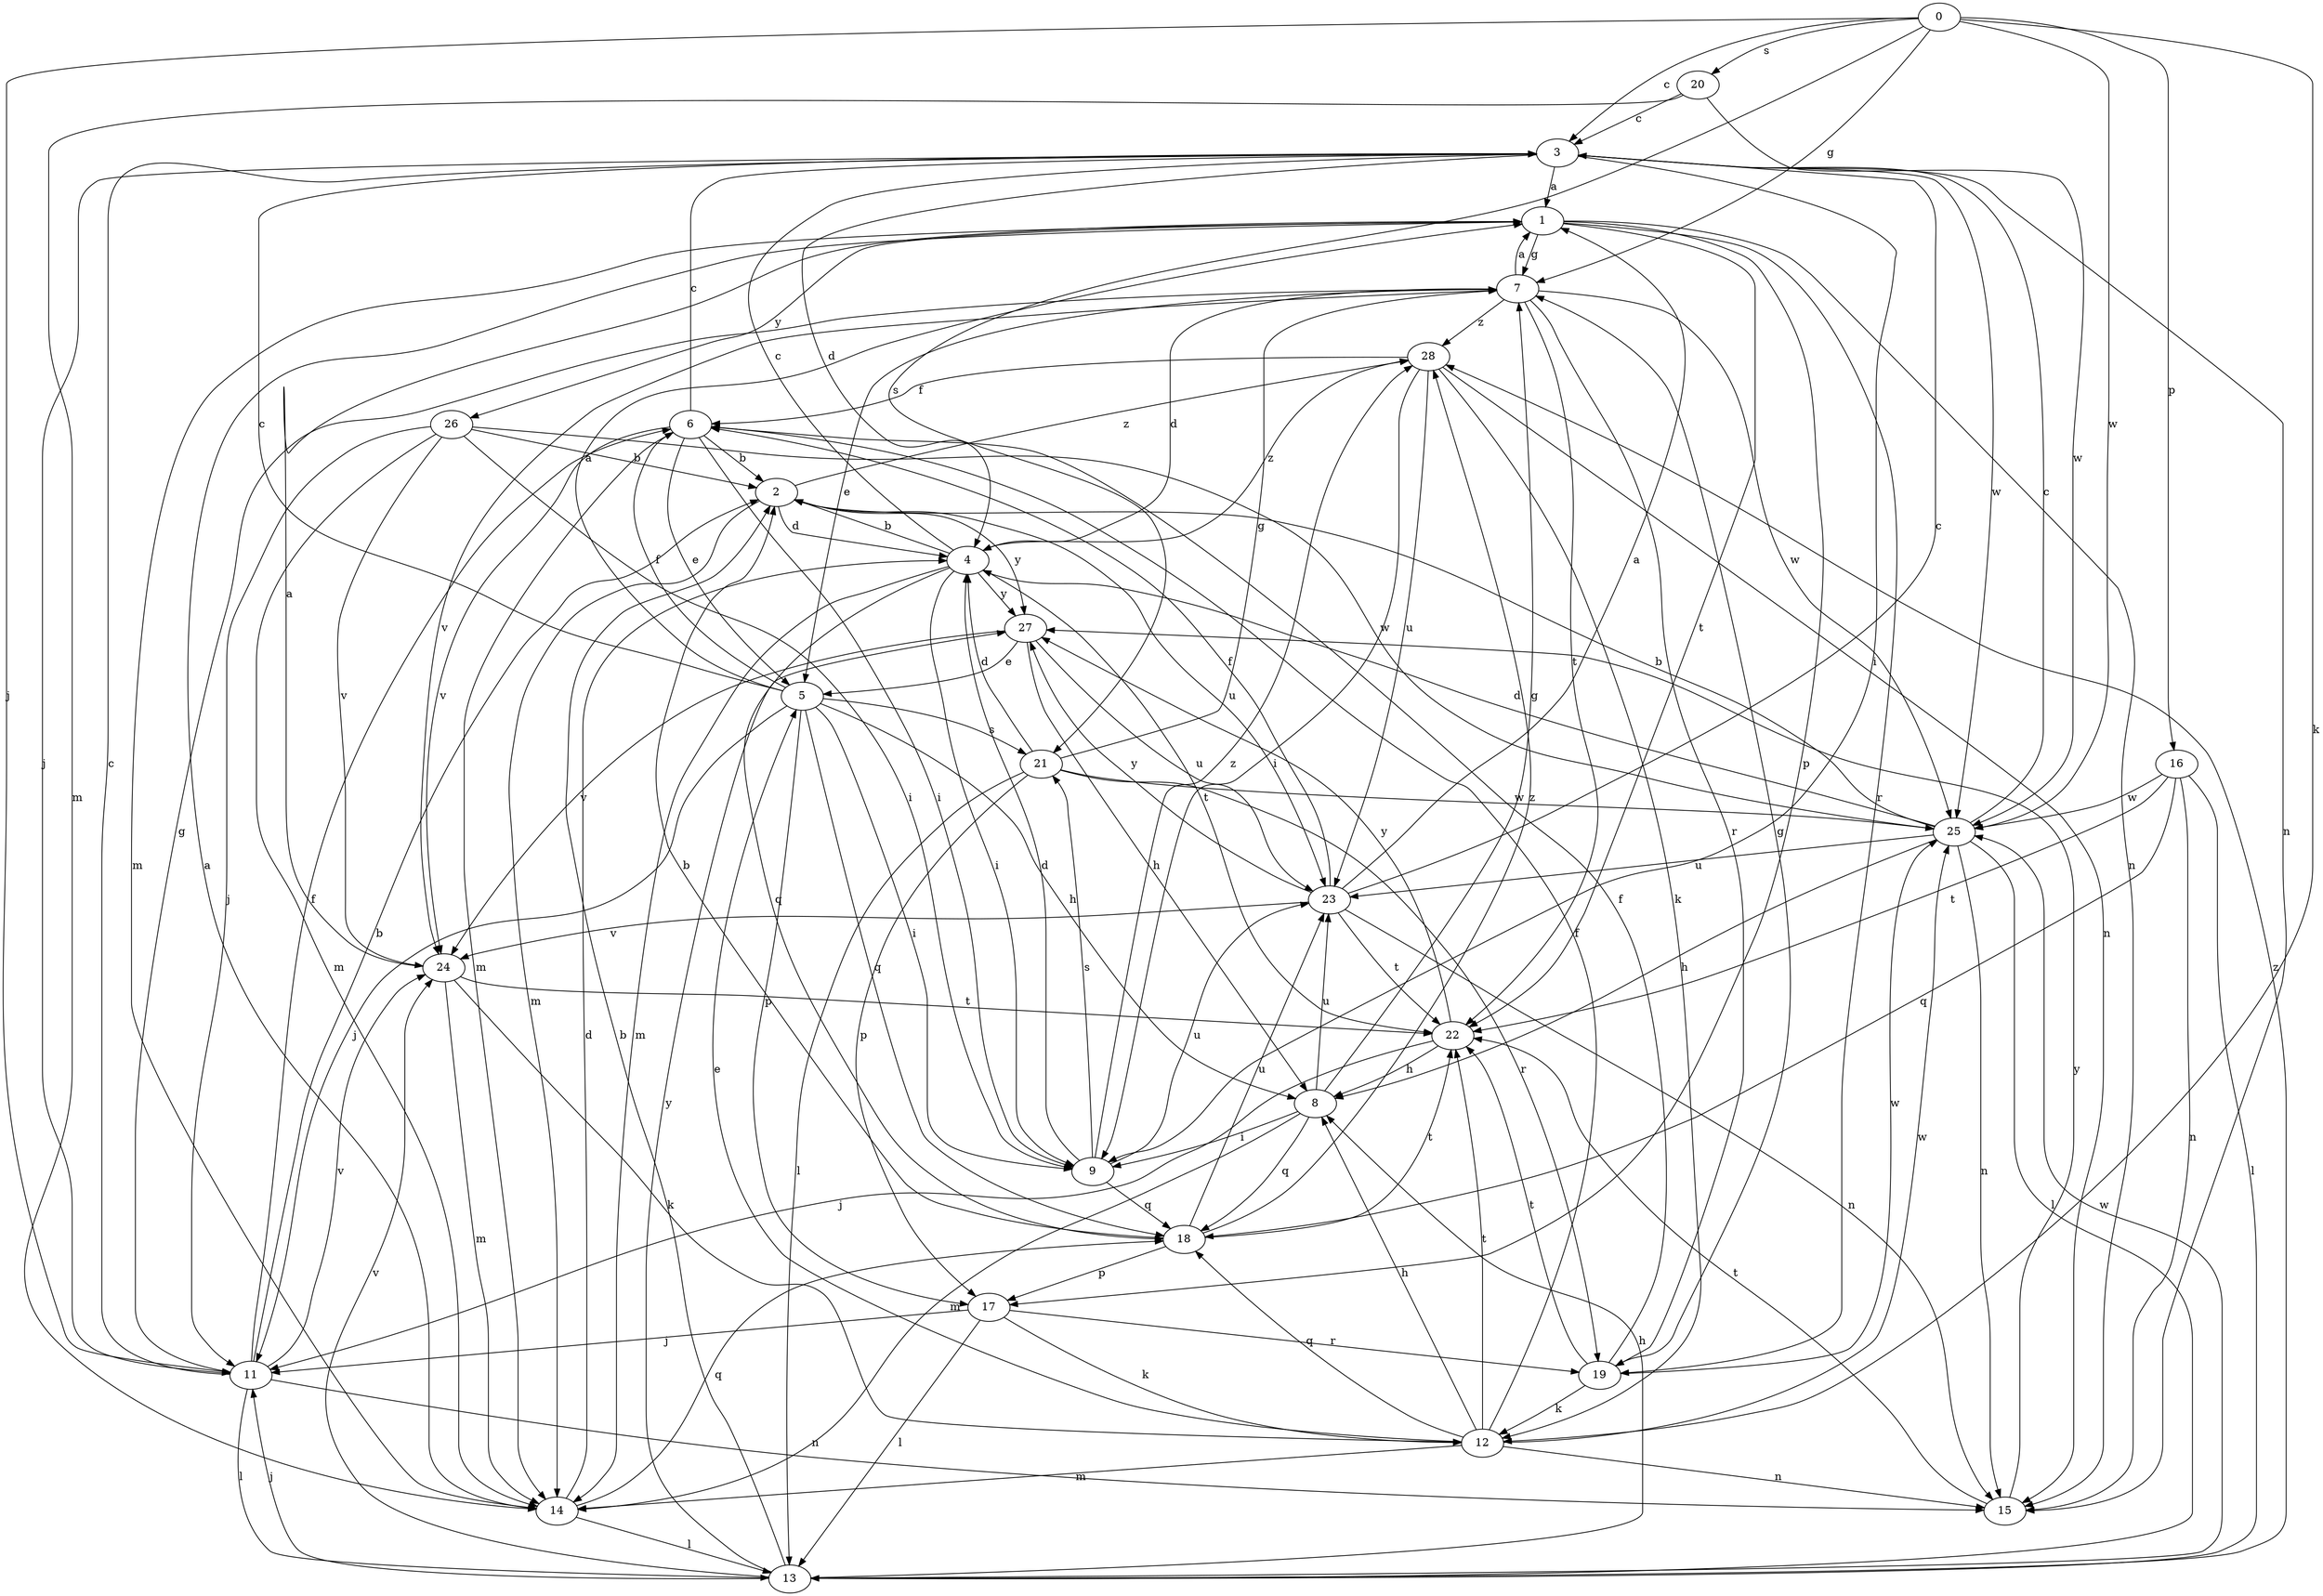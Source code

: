 strict digraph  {
0;
1;
2;
3;
4;
5;
6;
7;
8;
9;
11;
12;
13;
14;
15;
16;
17;
18;
19;
20;
21;
22;
23;
24;
25;
26;
27;
28;
0 -> 3  [label=c];
0 -> 7  [label=g];
0 -> 11  [label=j];
0 -> 12  [label=k];
0 -> 16  [label=p];
0 -> 20  [label=s];
0 -> 21  [label=s];
0 -> 25  [label=w];
1 -> 7  [label=g];
1 -> 14  [label=m];
1 -> 15  [label=n];
1 -> 17  [label=p];
1 -> 19  [label=r];
1 -> 22  [label=t];
1 -> 26  [label=y];
2 -> 4  [label=d];
2 -> 14  [label=m];
2 -> 23  [label=u];
2 -> 27  [label=y];
2 -> 28  [label=z];
3 -> 1  [label=a];
3 -> 4  [label=d];
3 -> 9  [label=i];
3 -> 11  [label=j];
3 -> 15  [label=n];
3 -> 25  [label=w];
4 -> 2  [label=b];
4 -> 3  [label=c];
4 -> 9  [label=i];
4 -> 14  [label=m];
4 -> 18  [label=q];
4 -> 22  [label=t];
4 -> 27  [label=y];
4 -> 28  [label=z];
5 -> 1  [label=a];
5 -> 3  [label=c];
5 -> 6  [label=f];
5 -> 8  [label=h];
5 -> 9  [label=i];
5 -> 11  [label=j];
5 -> 17  [label=p];
5 -> 18  [label=q];
5 -> 21  [label=s];
6 -> 2  [label=b];
6 -> 3  [label=c];
6 -> 5  [label=e];
6 -> 9  [label=i];
6 -> 14  [label=m];
6 -> 24  [label=v];
7 -> 1  [label=a];
7 -> 4  [label=d];
7 -> 5  [label=e];
7 -> 19  [label=r];
7 -> 22  [label=t];
7 -> 24  [label=v];
7 -> 25  [label=w];
7 -> 28  [label=z];
8 -> 7  [label=g];
8 -> 9  [label=i];
8 -> 14  [label=m];
8 -> 18  [label=q];
8 -> 23  [label=u];
9 -> 4  [label=d];
9 -> 18  [label=q];
9 -> 21  [label=s];
9 -> 23  [label=u];
9 -> 28  [label=z];
11 -> 2  [label=b];
11 -> 3  [label=c];
11 -> 6  [label=f];
11 -> 7  [label=g];
11 -> 13  [label=l];
11 -> 15  [label=n];
11 -> 24  [label=v];
12 -> 5  [label=e];
12 -> 6  [label=f];
12 -> 8  [label=h];
12 -> 14  [label=m];
12 -> 15  [label=n];
12 -> 18  [label=q];
12 -> 22  [label=t];
12 -> 25  [label=w];
13 -> 2  [label=b];
13 -> 8  [label=h];
13 -> 11  [label=j];
13 -> 24  [label=v];
13 -> 25  [label=w];
13 -> 27  [label=y];
13 -> 28  [label=z];
14 -> 1  [label=a];
14 -> 4  [label=d];
14 -> 13  [label=l];
14 -> 18  [label=q];
15 -> 22  [label=t];
15 -> 27  [label=y];
16 -> 13  [label=l];
16 -> 15  [label=n];
16 -> 18  [label=q];
16 -> 22  [label=t];
16 -> 25  [label=w];
17 -> 11  [label=j];
17 -> 12  [label=k];
17 -> 13  [label=l];
17 -> 19  [label=r];
18 -> 2  [label=b];
18 -> 17  [label=p];
18 -> 22  [label=t];
18 -> 23  [label=u];
18 -> 28  [label=z];
19 -> 6  [label=f];
19 -> 7  [label=g];
19 -> 12  [label=k];
19 -> 22  [label=t];
19 -> 25  [label=w];
20 -> 3  [label=c];
20 -> 14  [label=m];
20 -> 25  [label=w];
21 -> 4  [label=d];
21 -> 7  [label=g];
21 -> 13  [label=l];
21 -> 17  [label=p];
21 -> 19  [label=r];
21 -> 25  [label=w];
22 -> 8  [label=h];
22 -> 11  [label=j];
22 -> 27  [label=y];
23 -> 1  [label=a];
23 -> 3  [label=c];
23 -> 6  [label=f];
23 -> 15  [label=n];
23 -> 22  [label=t];
23 -> 24  [label=v];
23 -> 27  [label=y];
24 -> 1  [label=a];
24 -> 12  [label=k];
24 -> 14  [label=m];
24 -> 22  [label=t];
25 -> 2  [label=b];
25 -> 3  [label=c];
25 -> 4  [label=d];
25 -> 8  [label=h];
25 -> 13  [label=l];
25 -> 15  [label=n];
25 -> 23  [label=u];
26 -> 2  [label=b];
26 -> 9  [label=i];
26 -> 11  [label=j];
26 -> 14  [label=m];
26 -> 24  [label=v];
26 -> 25  [label=w];
27 -> 5  [label=e];
27 -> 8  [label=h];
27 -> 23  [label=u];
27 -> 24  [label=v];
28 -> 6  [label=f];
28 -> 9  [label=i];
28 -> 12  [label=k];
28 -> 15  [label=n];
28 -> 23  [label=u];
}
